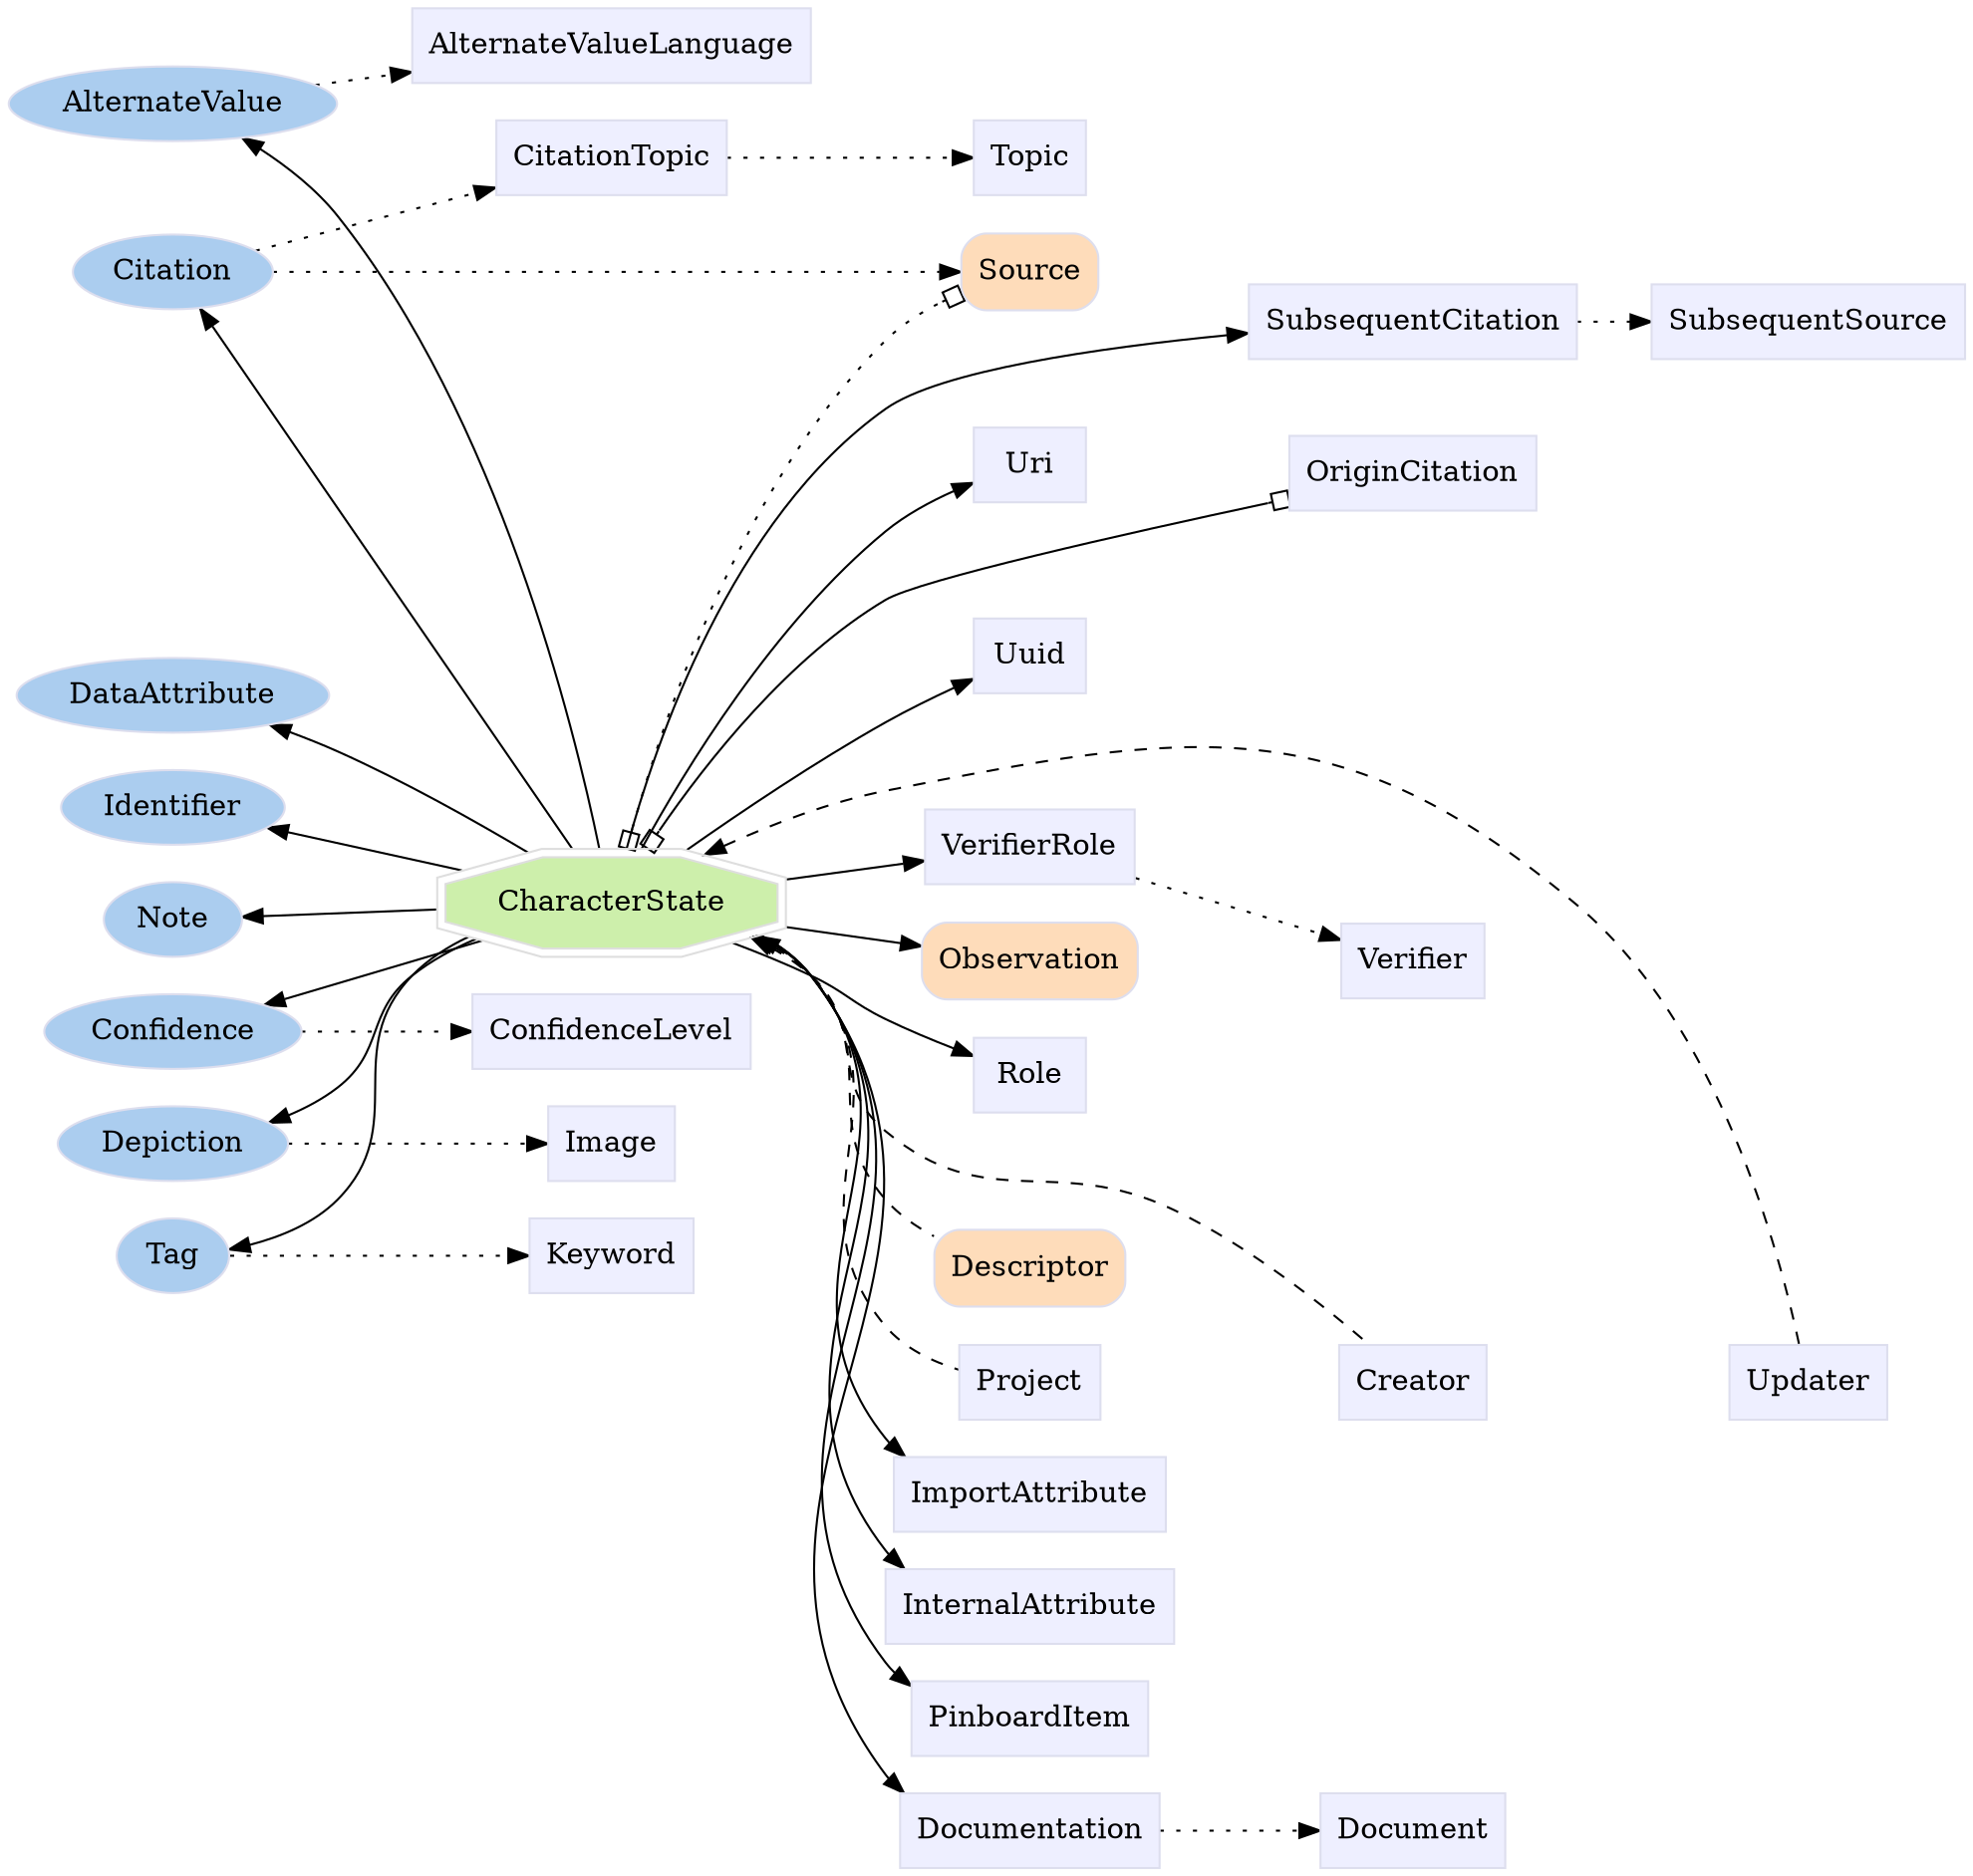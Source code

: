 digraph CharacterState {
	graph [bb="0,0,770.89,896",
		label="",
		outputorder=edgesfirst,
		rankdir=LR
	];
	node [label="\N"];
	subgraph annotator_cluster {
		graph [rank=min];
		AlternateValue	[color="#dddeee",
			fillcolor="#abcdef",
			group=annotator,
			height=0.5,
			href="/develop/Data/models.html#alternate-value",
			label=AlternateValue,
			pos="66.194,851",
			shape=oval,
			style=filled,
			target=_top,
			width=1.8387];
		Citation	[color="#dddeee",
			fillcolor="#abcdef",
			group=annotator,
			height=0.5,
			href="/develop/Data/models.html#citation",
			label=Citation,
			pos="66.194,769",
			shape=oval,
			style=filled,
			target=_top,
			width=1.1279];
		Confidence	[color="#dddeee",
			fillcolor="#abcdef",
			group=annotator,
			height=0.5,
			href="/develop/Data/models.html#confidence",
			label=Confidence,
			pos="66.194,406",
			shape=oval,
			style=filled,
			target=_top,
			width=1.4833];
		DataAttribute	[color="#dddeee",
			fillcolor="#abcdef",
			group=annotator,
			height=0.5,
			href="/develop/Data/models.html#data-attribute",
			label=DataAttribute,
			pos="66.194,568",
			shape=oval,
			style=filled,
			target=_top,
			width=1.7108];
		Depiction	[color="#dddeee",
			fillcolor="#abcdef",
			group=annotator,
			height=0.5,
			href="/develop/Data/models.html#depiction",
			label=Depiction,
			pos="66.194,352",
			shape=oval,
			style=filled,
			target=_top,
			width=1.3127];
		Identifier	[color="#dddeee",
			fillcolor="#abcdef",
			group=annotator,
			height=0.5,
			href="/develop/Data/models.html#identifier",
			label=Identifier,
			pos="66.194,514",
			shape=oval,
			style=filled,
			target=_top,
			width=1.2558];
		Tag	[color="#dddeee",
			fillcolor="#abcdef",
			group=annotator,
			height=0.5,
			href="/develop/Data/models.html#tag",
			label=Tag,
			pos="66.194,298",
			shape=oval,
			style=filled,
			target=_top,
			width=0.75];
		Note	[color="#dddeee",
			fillcolor="#abcdef",
			group=annotator,
			height=0.5,
			href="/develop/Data/models.html#note",
			label=Note,
			pos="66.194,460",
			shape=oval,
			style=filled,
			target=_top,
			width=0.80088];
	}
	subgraph core {
		Observation	[color="#dddeee",
			fillcolor="#fedcba",
			group=core,
			height=0.51389,
			href="/develop/Data/models.html#observation",
			label=Observation,
			pos="408.01,437",
			shape=Mrecord,
			style=filled,
			target=_top,
			width=1.1389];
		Source	[color="#dddeee",
			fillcolor="#fedcba",
			group=core,
			height=0.51389,
			href="/develop/Data/models.html#source",
			label=Source,
			pos="408.01,769",
			shape=Mrecord,
			style=filled,
			target=_top,
			width=0.75];
		Descriptor	[color="#dddeee",
			fillcolor="#fedcba",
			group=core,
			height=0.51389,
			href="/develop/Data/models.html#descriptor",
			label=Descriptor,
			pos="408.01,289",
			shape=Mrecord,
			style=filled,
			target=_top,
			width=1.0139];
	}
	subgraph supporting {
		CharacterState	[color="#dedede",
			fillcolor="#cdefab",
			group=target,
			height=0.61111,
			href="/develop/Data/models.html#character-state",
			label=CharacterState,
			pos="243.51,464",
			shape=doubleoctagon,
			style=filled,
			target=_top,
			width=2.0705];
		AlternateValueLanguage	[color="#dddeee",
			fillcolor="#eeefff",
			group=supporting,
			height=0.5,
			href="/develop/Data/models.html#alternate-value-language",
			label=AlternateValueLanguage,
			pos="243.51,878",
			shape=box,
			style=filled,
			target=_top,
			width=2.0868];
		CitationTopic	[color="#dddeee",
			fillcolor="#eeefff",
			group=supporting,
			height=0.5,
			href="/develop/Data/models.html#citation-topic",
			label=CitationTopic,
			pos="243.51,824",
			shape=box,
			style=filled,
			target=_top,
			width=1.2639];
		ConfidenceLevel	[color="#dddeee",
			fillcolor="#eeefff",
			group=supporting,
			height=0.5,
			href="/develop/Data/models.html#confidence-level",
			label=ConfidenceLevel,
			pos="243.51,406",
			shape=box,
			style=filled,
			target=_top,
			width=1.5139];
		Documentation	[color="#dddeee",
			fillcolor="#eeefff",
			group=supporting,
			height=0.5,
			href="/develop/Data/models.html#documentation",
			label=Documentation,
			pos="408.01,18",
			shape=box,
			style=filled,
			target=_top,
			width=1.3889];
		Document	[color="#dddeee",
			fillcolor="#eeefff",
			group=supporting,
			height=0.5,
			href="/develop/Data/models.html#document",
			label=Document,
			pos="558.26,18",
			shape=box,
			style=filled,
			target=_top,
			width=1.0139];
		Image	[color="#dddeee",
			fillcolor="#eeefff",
			group=supporting,
			height=0.5,
			href="/develop/Data/models.html#image",
			label=Image,
			pos="243.51,352",
			shape=box,
			style=filled,
			target=_top,
			width=0.75];
		ImportAttribute	[color="#dddeee",
			fillcolor="#eeefff",
			group=supporting,
			height=0.5,
			href="/develop/Data/models.html#import-attribute",
			label=ImportAttribute,
			pos="408.01,180",
			shape=box,
			style=filled,
			target=_top,
			width=1.4201];
		InternalAttribute	[color="#dddeee",
			fillcolor="#eeefff",
			group=supporting,
			height=0.5,
			href="/develop/Data/models.html#internal-attribute",
			label=InternalAttribute,
			pos="408.01,126",
			shape=box,
			style=filled,
			target=_top,
			width=1.4826];
		Keyword	[color="#dddeee",
			fillcolor="#eeefff",
			group=supporting,
			height=0.5,
			href="/develop/Data/models.html#keyword",
			label=Keyword,
			pos="243.51,298",
			shape=box,
			style=filled,
			target=_top,
			width=0.92014];
		PinboardItem	[color="#dddeee",
			fillcolor="#eeefff",
			group=supporting,
			height=0.5,
			href="/develop/Data/models.html#pinboard-item",
			label=PinboardItem,
			pos="408.01,72",
			shape=box,
			style=filled,
			target=_top,
			width=1.2535];
		Role	[color="#dddeee",
			fillcolor="#eeefff",
			group=supporting,
			height=0.5,
			href="/develop/Data/models.html#role",
			label=Role,
			pos="408.01,382",
			shape=box,
			style=filled,
			target=_top,
			width=0.75];
		SubsequentCitation	[color="#dddeee",
			fillcolor="#eeefff",
			group=supporting,
			height=0.5,
			href="/develop/Data/models.html#subsequent-citation",
			label=SubsequentCitation,
			pos="558.26,745",
			shape=box,
			style=filled,
			target=_top,
			width=1.691];
		SubsequentSource	[color="#dddeee",
			fillcolor="#eeefff",
			group=supporting,
			height=0.5,
			href="/develop/Data/models.html#subsequent-source",
			label=SubsequentSource,
			pos="713.01,745",
			shape=box,
			style=filled,
			target=_top,
			width=1.6076];
		Topic	[color="#dddeee",
			fillcolor="#eeefff",
			group=supporting,
			height=0.5,
			href="/develop/Data/models.html#topic",
			label=Topic,
			pos="408.01,824",
			shape=box,
			style=filled,
			target=_top,
			width=0.75];
		Uri	[color="#dddeee",
			fillcolor="#eeefff",
			group=supporting,
			height=0.5,
			href="/develop/Data/models.html#uri",
			label=Uri,
			pos="408.01,676",
			shape=box,
			style=filled,
			target=_top,
			width=0.75];
		Uuid	[color="#dddeee",
			fillcolor="#eeefff",
			group=supporting,
			height=0.5,
			href="/develop/Data/models.html#uuid",
			label=Uuid,
			pos="408.01,584",
			shape=box,
			style=filled,
			target=_top,
			width=0.75];
		VerifierRole	[color="#dddeee",
			fillcolor="#eeefff",
			group=supporting,
			height=0.5,
			href="/develop/Data/models.html#verifier-role",
			label=VerifierRole,
			pos="408.01,492",
			shape=box,
			style=filled,
			target=_top,
			width=1.1493];
		Verifier	[color="#dddeee",
			fillcolor="#eeefff",
			group=supporting,
			height=0.5,
			href="/develop/Data/models.html#verifier",
			label=Verifier,
			pos="558.26,437",
			shape=box,
			style=filled,
			target=_top,
			width=0.79514];
		Creator	[color="#dddeee",
			fillcolor="#eeefff",
			group=supporting,
			height=0.5,
			href="/develop/Data/models.html#creator",
			label=Creator,
			pos="558.26,234",
			shape=box,
			style=filled,
			target=_top,
			width=0.78472];
		Project	[color="#dddeee",
			fillcolor="#eeefff",
			group=supporting,
			height=0.5,
			href="/develop/Data/models.html#project",
			label=Project,
			pos="408.01,234",
			shape=box,
			style=filled,
			target=_top,
			width=0.75347];
		Updater	[color="#dddeee",
			fillcolor="#eeefff",
			group=supporting,
			height=0.5,
			href="/develop/Data/models.html#updater",
			label=Updater,
			pos="713.01,234",
			shape=box,
			style=filled,
			target=_top,
			width=0.82639];
		OriginCitation	[color="#dddeee",
			fillcolor="#eeefff",
			group=supporting,
			height=0.5,
			href="/develop/Data/models.html#origin-citation",
			label=OriginCitation,
			pos="558.26,649",
			shape=box,
			style=filled,
			target=_top,
			width=1.316];
	}
	AlternateValue -> AlternateValueLanguage	[pos="e,168.05,866.53 124.6,859.84 134.9,861.43 145.84,863.11 156.74,864.79",
		style=dotted];
	Citation -> Source	[pos="e,380.77,769 107.17,769 173.41,769 304.97,769 369.52,769",
		style=dotted];
	Citation -> CitationTopic	[pos="e,197.77,809.96 100.17,779.35 124.62,787.02 158.52,797.65 187.11,806.62",
		style=dotted];
	Confidence -> ConfidenceLevel	[pos="e,188.73,406 119.8,406 137.92,406 158.44,406 177.44,406",
		style=dotted];
	Depiction -> Image	[pos="e,216.21,352 113.72,352 142.26,352 178.33,352 205.03,352",
		style=dotted];
	Tag -> Keyword	[pos="e,210.12,298 93.441,298 121.3,298 165.78,298 198.91,298",
		style=dotted];
	Source -> SubsequentCitation	[pos="e,496.91,754.77 435.18,764.76 449.36,762.47 467.64,759.51 485.72,756.58",
		style=invis];
	Source -> OriginCitation	[pos="e,534.64,667.31 431.85,750.51 457.06,730.11 497.8,697.13 525.97,674.33",
		style=invis];
	CharacterState -> AlternateValue	[pos="e,93.107,834.34 239.39,486.42 230.67,542.77 202.01,693.16 132.39,796 124.35,807.88 113.05,818.64 102.12,827.44"];
	CharacterState -> Citation	[pos="e,77.378,751.28 229.76,486.18 198.38,540.77 117.46,681.56 83.051,741.41"];
	CharacterState -> Confidence	[pos="e,105.24,418.59 191.9,447.26 168.04,439.36 139.7,429.99 116.07,422.17"];
	CharacterState -> DataAttribute	[pos="e,105.42,553.8 214.18,486.39 192.58,502.82 161.64,524.96 132.39,541 127.08,543.91 121.4,546.7 115.68,549.31"];
	CharacterState -> Depiction	[pos="e,104.15,362.92 191.59,447.43 183.35,443.46 175.28,438.68 168.39,433 146.13,414.65 154.68,397.31 132.39,379 126.98,374.56 120.75,\
370.76 114.32,367.53"];
	CharacterState -> Identifier	[pos="e,103.52,503.64 187.57,479.67 164.13,486.35 137.05,494.08 114.51,500.5"];
	CharacterState -> Tag	[pos="e,92.415,303.08 188.71,448.1 181.18,444.1 174.08,439.13 168.39,433 133.97,395.92 166.87,362.02 132.39,325 124.58,316.62 113.78,310.76 \
103.21,306.69"];
	CharacterState -> Note	[pos="e,95.362,460.64 168.64,462.31 147.4,461.83 125.05,461.32 106.75,460.9"];
	CharacterState -> Observation	[pos="e,366.78,443.68 315.31,452.24 328.8,449.99 342.68,447.69 355.43,445.57"];
	CharacterState -> Source	[arrowhead=obox,
		arrowtail=obox,
		dir=both,
		pos="s,248.63,486.13 e,380.59,756.67 250.78,496.26 262.76,550.88 293.35,662.73 354.64,736 359.47,741.78 365.59,746.87 371.92,751.21",
		style=dotted];
	CharacterState -> Descriptor	[dir=back,
		pos="s,298.36,448.14 307.9,442.31 311.81,439.55 315.45,436.46 318.64,433 353.77,394.85 322.79,362.94 354.64,322 359.12,316.23 364.92,\
311.2 371.02,306.92",
		style=dashed];
	CharacterState -> Documentation	[pos="e,362.49,36.382 300.72,448.54 307.64,444.5 313.93,439.41 318.64,433 421.17,293.43 257.76,188.55 354.64,45 354.71,44.899 354.77,44.799 \
354.84,44.699"];
	CharacterState -> ImportAttribute	[pos="e,363.2,198.15 299.97,448.47 307.1,444.43 313.64,439.36 318.64,433 381.51,353.05 295.01,289.4 354.64,207 354.86,206.69 355.09,206.38 \
355.33,206.08"];
	CharacterState -> InternalAttribute	[pos="e,362.61,144.47 300.15,448.6 307.25,444.54 313.73,439.43 318.64,433 394.7,333.21 282.62,255.74 354.64,153 354.71,152.9 354.78,152.8 \
354.85,152.7"];
	CharacterState -> PinboardItem	[pos="e,362.54,90.417 300.63,448.48 307.57,444.44 313.88,439.37 318.64,433 407.92,313.34 270.2,222.13 354.64,99 354.71,98.9 354.78,98.8 \
354.85,98.7"];
	CharacterState -> Role	[pos="e,380.68,395.56 290.95,446.03 300.25,442.02 309.86,437.59 318.64,433 335.46,424.19 338.25,419.59 354.64,410 359.86,406.94 365.45,\
403.81 370.96,400.8"];
	CharacterState -> SubsequentCitation	[pos="e,497.21,738.57 247.94,486.21 256.54,533.95 283.65,646.56 354.64,703 374.83,719.06 436.16,730.32 486.1,737.11"];
	CharacterState -> Uri	[pos="e,380.77,663.23 253.9,486.21 270.15,522.64 306.44,595.83 354.64,644 359.58,648.94 365.44,653.45 371.4,657.43"];
	CharacterState -> Uuid	[pos="e,380.76,568.84 270.5,486.3 292.37,504.69 324.78,531.07 354.64,552 359.95,555.72 365.69,559.48 371.37,563.05"];
	CharacterState -> VerifierRole	[pos="e,366.49,485.02 313.9,475.96 327.78,478.35 342.13,480.82 355.28,483.09"];
	CharacterState -> Creator	[dir=back,
		pos="s,297.36,447.72 307.25,442 311.34,439.31 315.19,436.32 318.64,433 346.12,406.5 326.45,380.75 354.64,355 391.82,321.04 417.88,342.36 \
461.39,317 492.01,299.15 522.04,270.92 540.1,252.43",
		style=dashed];
	CharacterState -> Project	[dir=back,
		pos="s,299.7,448.25 309.32,441.93 312.75,439.28 315.9,436.31 318.64,433 368.38,372.79 307.34,323.15 354.64,261 361.14,252.45 371.12,246.37 \
380.63,242.18",
		style=dashed];
	CharacterState -> Updater	[dir=back,
		pos="s,277.19,485.37 287.07,491.05 306.81,502.04 331.08,513.44 354.64,519 471.5,546.56 532.21,546.83 619.14,464 682.11,403.99 703.53,\
295.48 709.77,252.37",
		style=dashed];
	CharacterState -> OriginCitation	[arrowhead=obox,
		arrowtail=obox,
		dir=both,
		pos="s,254.58,486.33 e,510.78,649.65 259.14,495.42 276.77,529.59 309.72,583.05 354.64,611 398.57,638.34 457.51,646.92 500.49,649.21"];
	CitationTopic -> Topic	[pos="e,380.59,824 289.35,824 314.42,824 345.33,824 369.17,824",
		style=dotted];
	Documentation -> Document	[pos="e,521.7,18 458.38,18 475.21,18 493.97,18 510.59,18",
		style=dotted];
	Role -> Verifier	[pos="e,529.35,426.64 435.18,391.71 458.3,400.29 492.35,412.92 518.62,422.66",
		style=invis];
	SubsequentCitation -> SubsequentSource	[pos="e,655.07,745 619.63,745 627.57,745 635.75,745 643.8,745",
		style=dotted];
	VerifierRole -> Verifier	[pos="e,529.47,447.31 449.52,476.97 471.13,468.95 497.58,459.14 518.86,451.25",
		style=dotted];
	Creator -> Updater	[pos="e,683,234 586.92,234 610.59,234 644.97,234 671.69,234",
		style=invis];
	Project -> Creator	[pos="e,529.73,234 435.52,234 458.56,234 492.24,234 518.34,234",
		style=invis];
}
